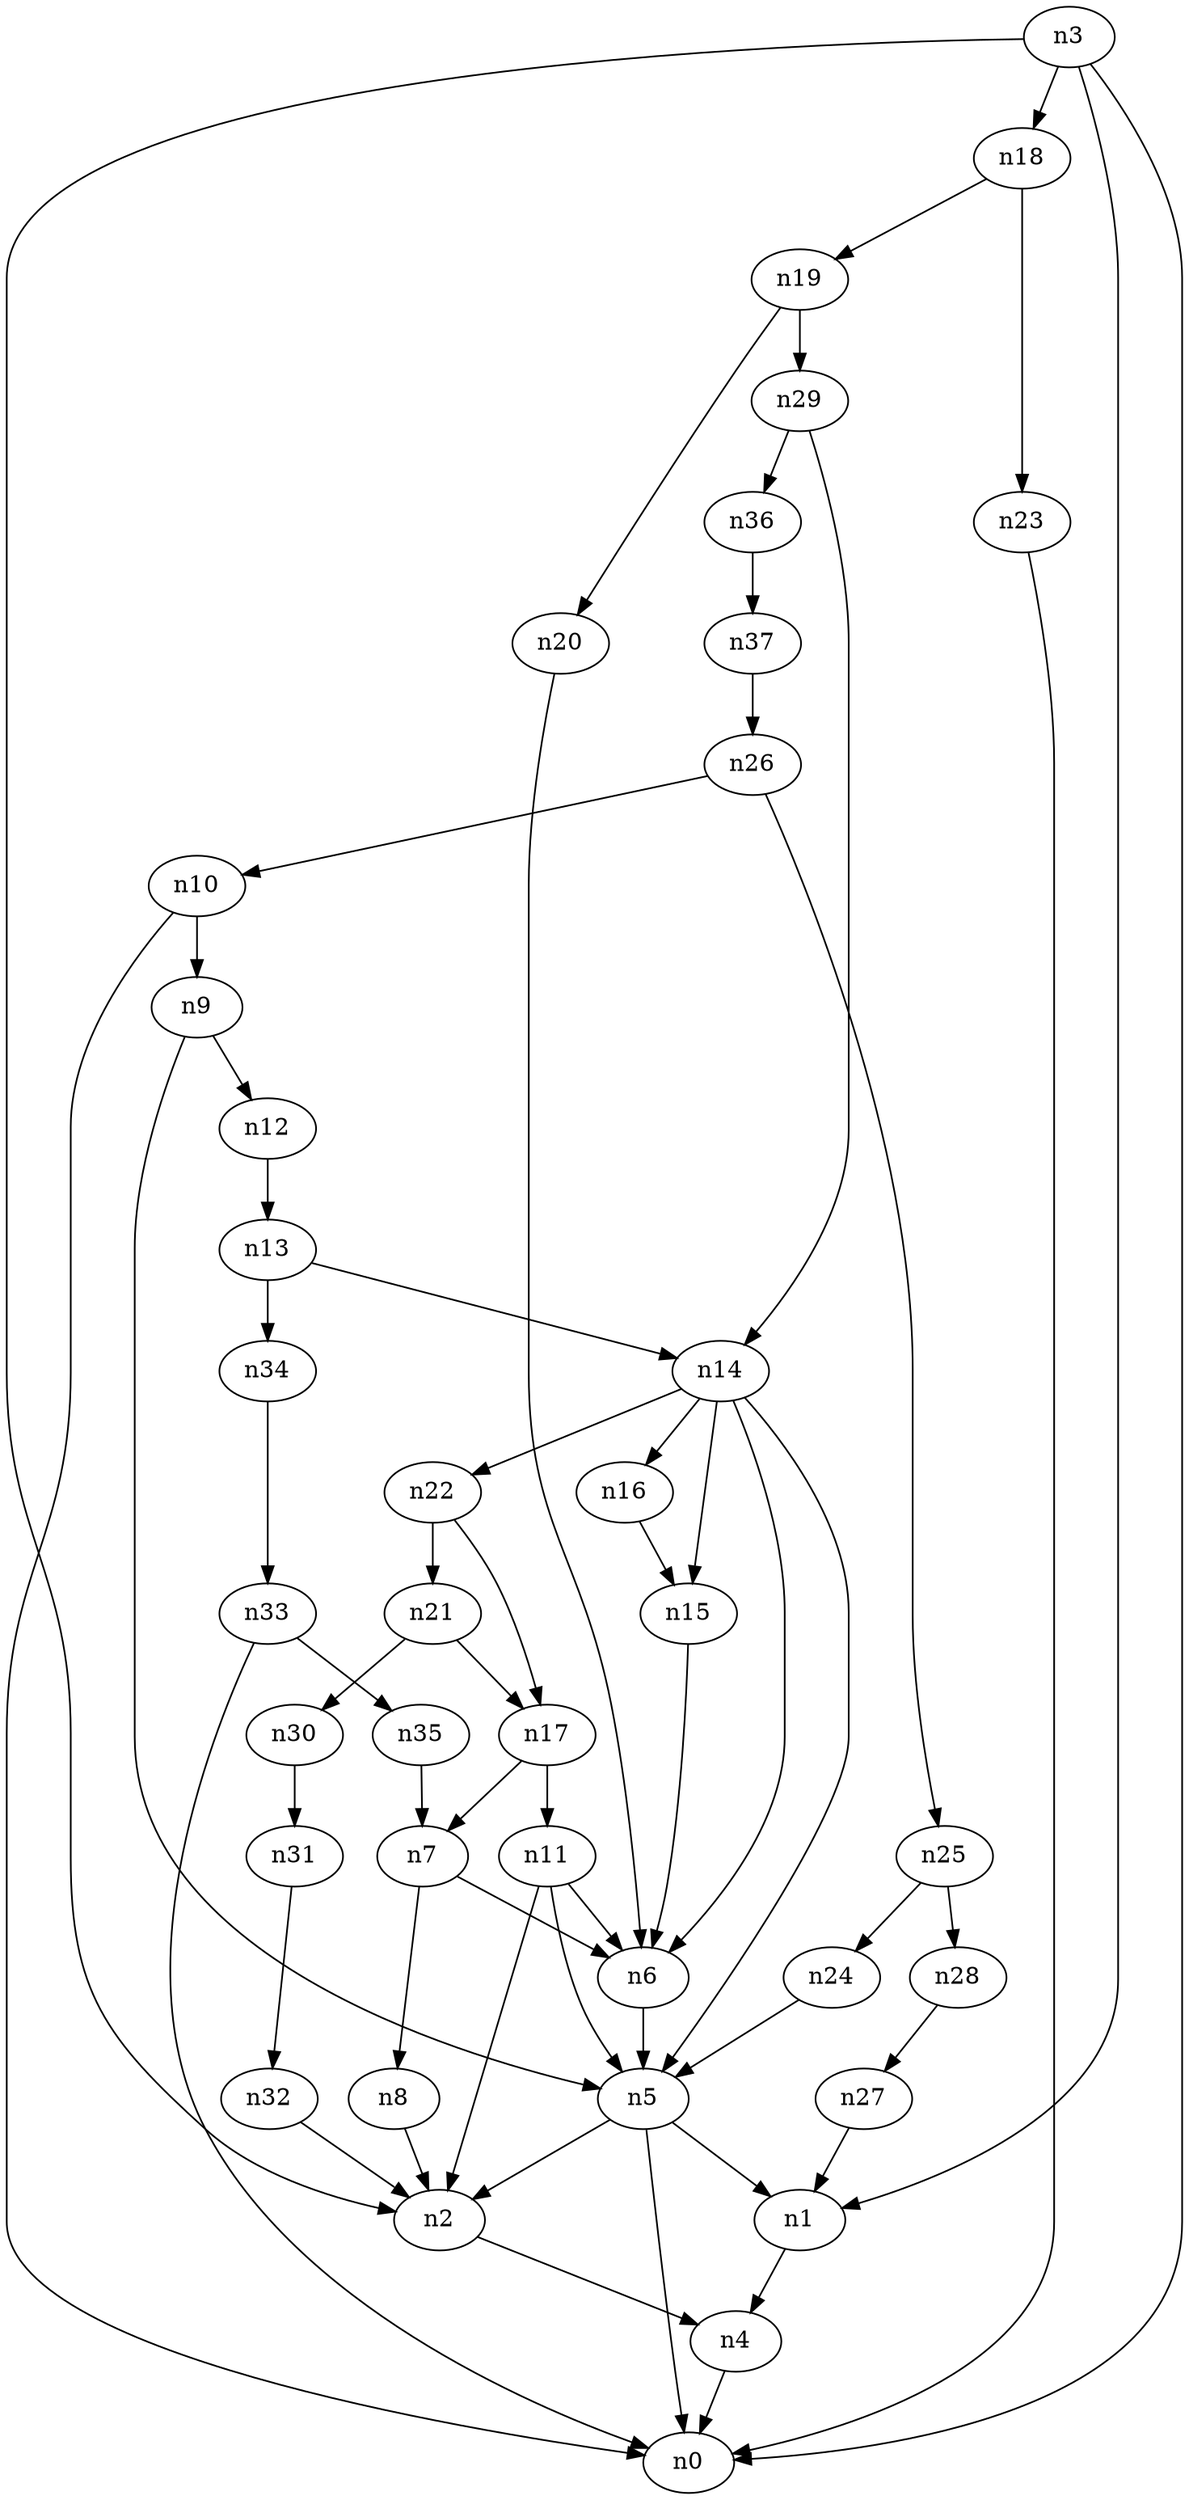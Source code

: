 digraph G {
	n1 -> n4	 [_graphml_id=e4];
	n2 -> n4	 [_graphml_id=e7];
	n3 -> n0	 [_graphml_id=e0];
	n3 -> n1	 [_graphml_id=e3];
	n3 -> n2	 [_graphml_id=e6];
	n3 -> n18	 [_graphml_id=e29];
	n4 -> n0	 [_graphml_id=e1];
	n5 -> n0	 [_graphml_id=e2];
	n5 -> n1	 [_graphml_id=e5];
	n5 -> n2	 [_graphml_id=e8];
	n6 -> n5	 [_graphml_id=e9];
	n7 -> n6	 [_graphml_id=e10];
	n7 -> n8	 [_graphml_id=e11];
	n8 -> n2	 [_graphml_id=e12];
	n9 -> n5	 [_graphml_id=e13];
	n9 -> n12	 [_graphml_id=e19];
	n10 -> n0	 [_graphml_id=e15];
	n10 -> n9	 [_graphml_id=e14];
	n11 -> n2	 [_graphml_id=e16];
	n11 -> n5	 [_graphml_id=e17];
	n11 -> n6	 [_graphml_id=e18];
	n12 -> n13	 [_graphml_id=e20];
	n13 -> n14	 [_graphml_id=e21];
	n13 -> n34	 [_graphml_id=e54];
	n14 -> n5	 [_graphml_id=e28];
	n14 -> n6	 [_graphml_id=e22];
	n14 -> n15	 [_graphml_id=e57];
	n14 -> n16	 [_graphml_id=e25];
	n14 -> n22	 [_graphml_id=e35];
	n15 -> n6	 [_graphml_id=e23];
	n16 -> n15	 [_graphml_id=e24];
	n17 -> n7	 [_graphml_id=e27];
	n17 -> n11	 [_graphml_id=e26];
	n18 -> n19	 [_graphml_id=e30];
	n18 -> n23	 [_graphml_id=e37];
	n19 -> n20	 [_graphml_id=e31];
	n19 -> n29	 [_graphml_id=e45];
	n20 -> n6	 [_graphml_id=e32];
	n21 -> n17	 [_graphml_id=e33];
	n21 -> n30	 [_graphml_id=e48];
	n22 -> n17	 [_graphml_id=e47];
	n22 -> n21	 [_graphml_id=e34];
	n23 -> n0	 [_graphml_id=e36];
	n24 -> n5	 [_graphml_id=e38];
	n25 -> n24	 [_graphml_id=e39];
	n25 -> n28	 [_graphml_id=e44];
	n26 -> n10	 [_graphml_id=e41];
	n26 -> n25	 [_graphml_id=e40];
	n27 -> n1	 [_graphml_id=e42];
	n28 -> n27	 [_graphml_id=e43];
	n29 -> n14	 [_graphml_id=e46];
	n29 -> n36	 [_graphml_id=e58];
	n30 -> n31	 [_graphml_id=e49];
	n31 -> n32	 [_graphml_id=e50];
	n32 -> n2	 [_graphml_id=e51];
	n33 -> n0	 [_graphml_id=e52];
	n33 -> n35	 [_graphml_id=e56];
	n34 -> n33	 [_graphml_id=e53];
	n35 -> n7	 [_graphml_id=e55];
	n36 -> n37	 [_graphml_id=e59];
	n37 -> n26	 [_graphml_id=e60];
}
